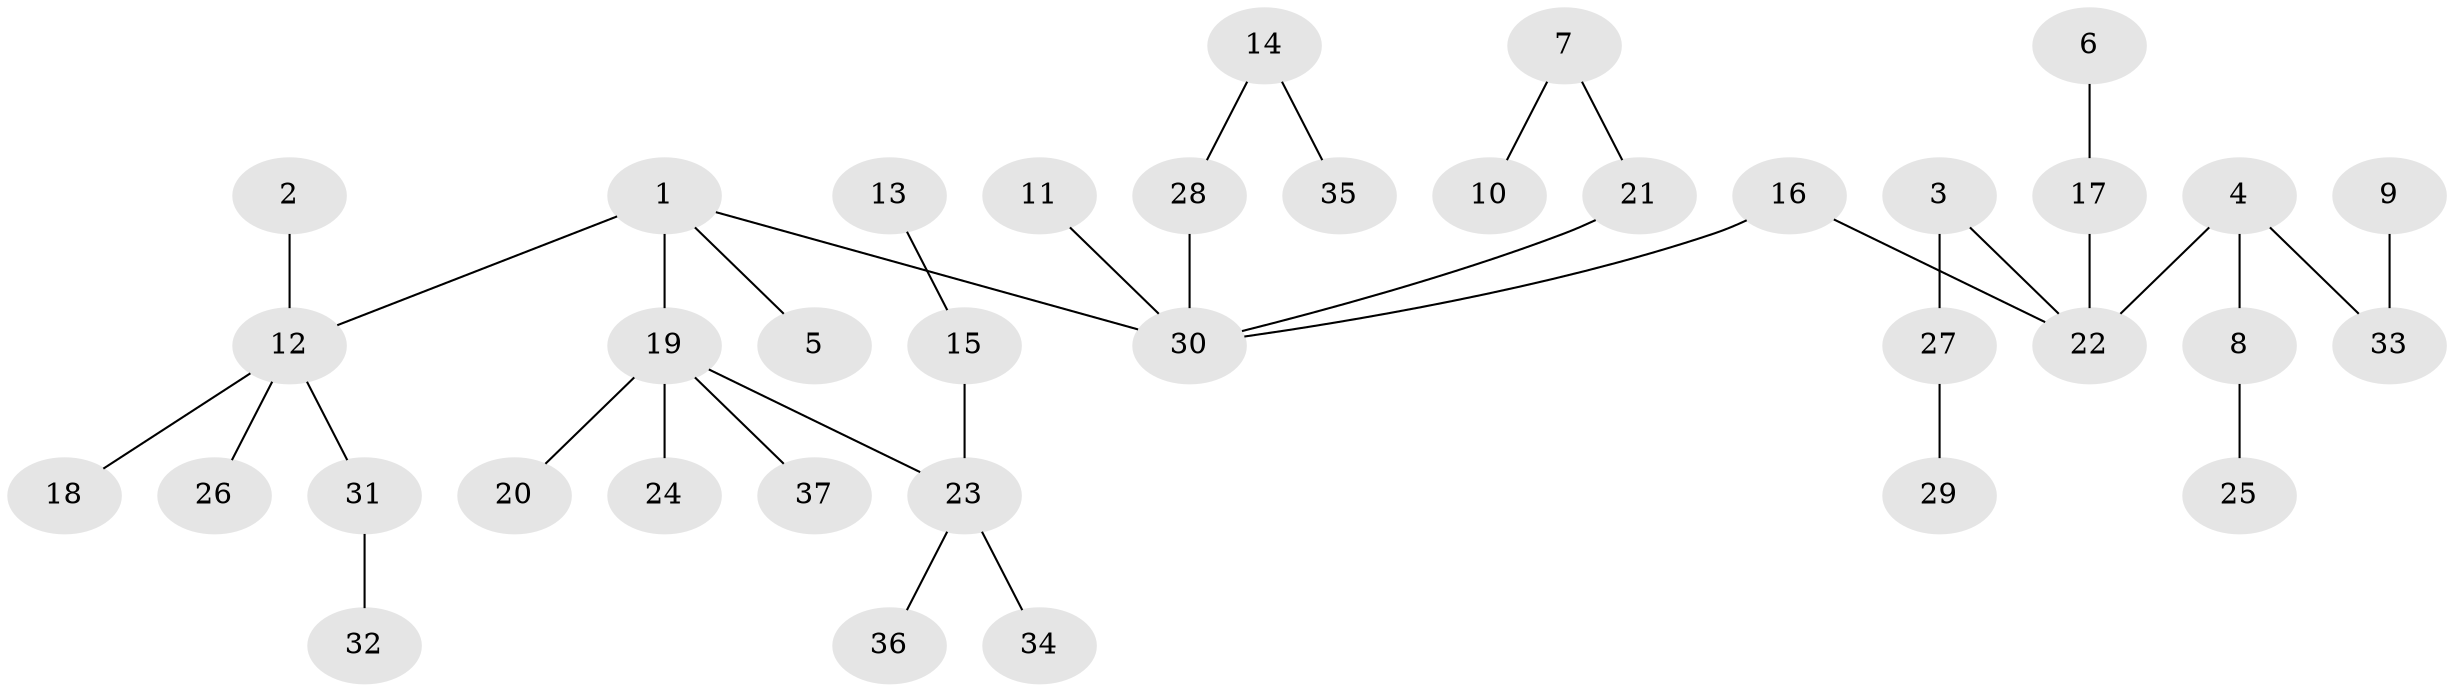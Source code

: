 // original degree distribution, {6: 0.0273972602739726, 4: 0.1095890410958904, 1: 0.5205479452054794, 5: 0.0136986301369863, 2: 0.2054794520547945, 3: 0.1232876712328767}
// Generated by graph-tools (version 1.1) at 2025/50/03/09/25 03:50:22]
// undirected, 37 vertices, 36 edges
graph export_dot {
graph [start="1"]
  node [color=gray90,style=filled];
  1;
  2;
  3;
  4;
  5;
  6;
  7;
  8;
  9;
  10;
  11;
  12;
  13;
  14;
  15;
  16;
  17;
  18;
  19;
  20;
  21;
  22;
  23;
  24;
  25;
  26;
  27;
  28;
  29;
  30;
  31;
  32;
  33;
  34;
  35;
  36;
  37;
  1 -- 5 [weight=1.0];
  1 -- 12 [weight=1.0];
  1 -- 19 [weight=1.0];
  1 -- 30 [weight=1.0];
  2 -- 12 [weight=1.0];
  3 -- 22 [weight=1.0];
  3 -- 27 [weight=1.0];
  4 -- 8 [weight=1.0];
  4 -- 22 [weight=1.0];
  4 -- 33 [weight=1.0];
  6 -- 17 [weight=1.0];
  7 -- 10 [weight=1.0];
  7 -- 21 [weight=1.0];
  8 -- 25 [weight=1.0];
  9 -- 33 [weight=1.0];
  11 -- 30 [weight=1.0];
  12 -- 18 [weight=1.0];
  12 -- 26 [weight=1.0];
  12 -- 31 [weight=1.0];
  13 -- 15 [weight=1.0];
  14 -- 28 [weight=1.0];
  14 -- 35 [weight=1.0];
  15 -- 23 [weight=1.0];
  16 -- 22 [weight=1.0];
  16 -- 30 [weight=1.0];
  17 -- 22 [weight=1.0];
  19 -- 20 [weight=1.0];
  19 -- 23 [weight=1.0];
  19 -- 24 [weight=1.0];
  19 -- 37 [weight=1.0];
  21 -- 30 [weight=1.0];
  23 -- 34 [weight=1.0];
  23 -- 36 [weight=1.0];
  27 -- 29 [weight=1.0];
  28 -- 30 [weight=1.0];
  31 -- 32 [weight=1.0];
}
